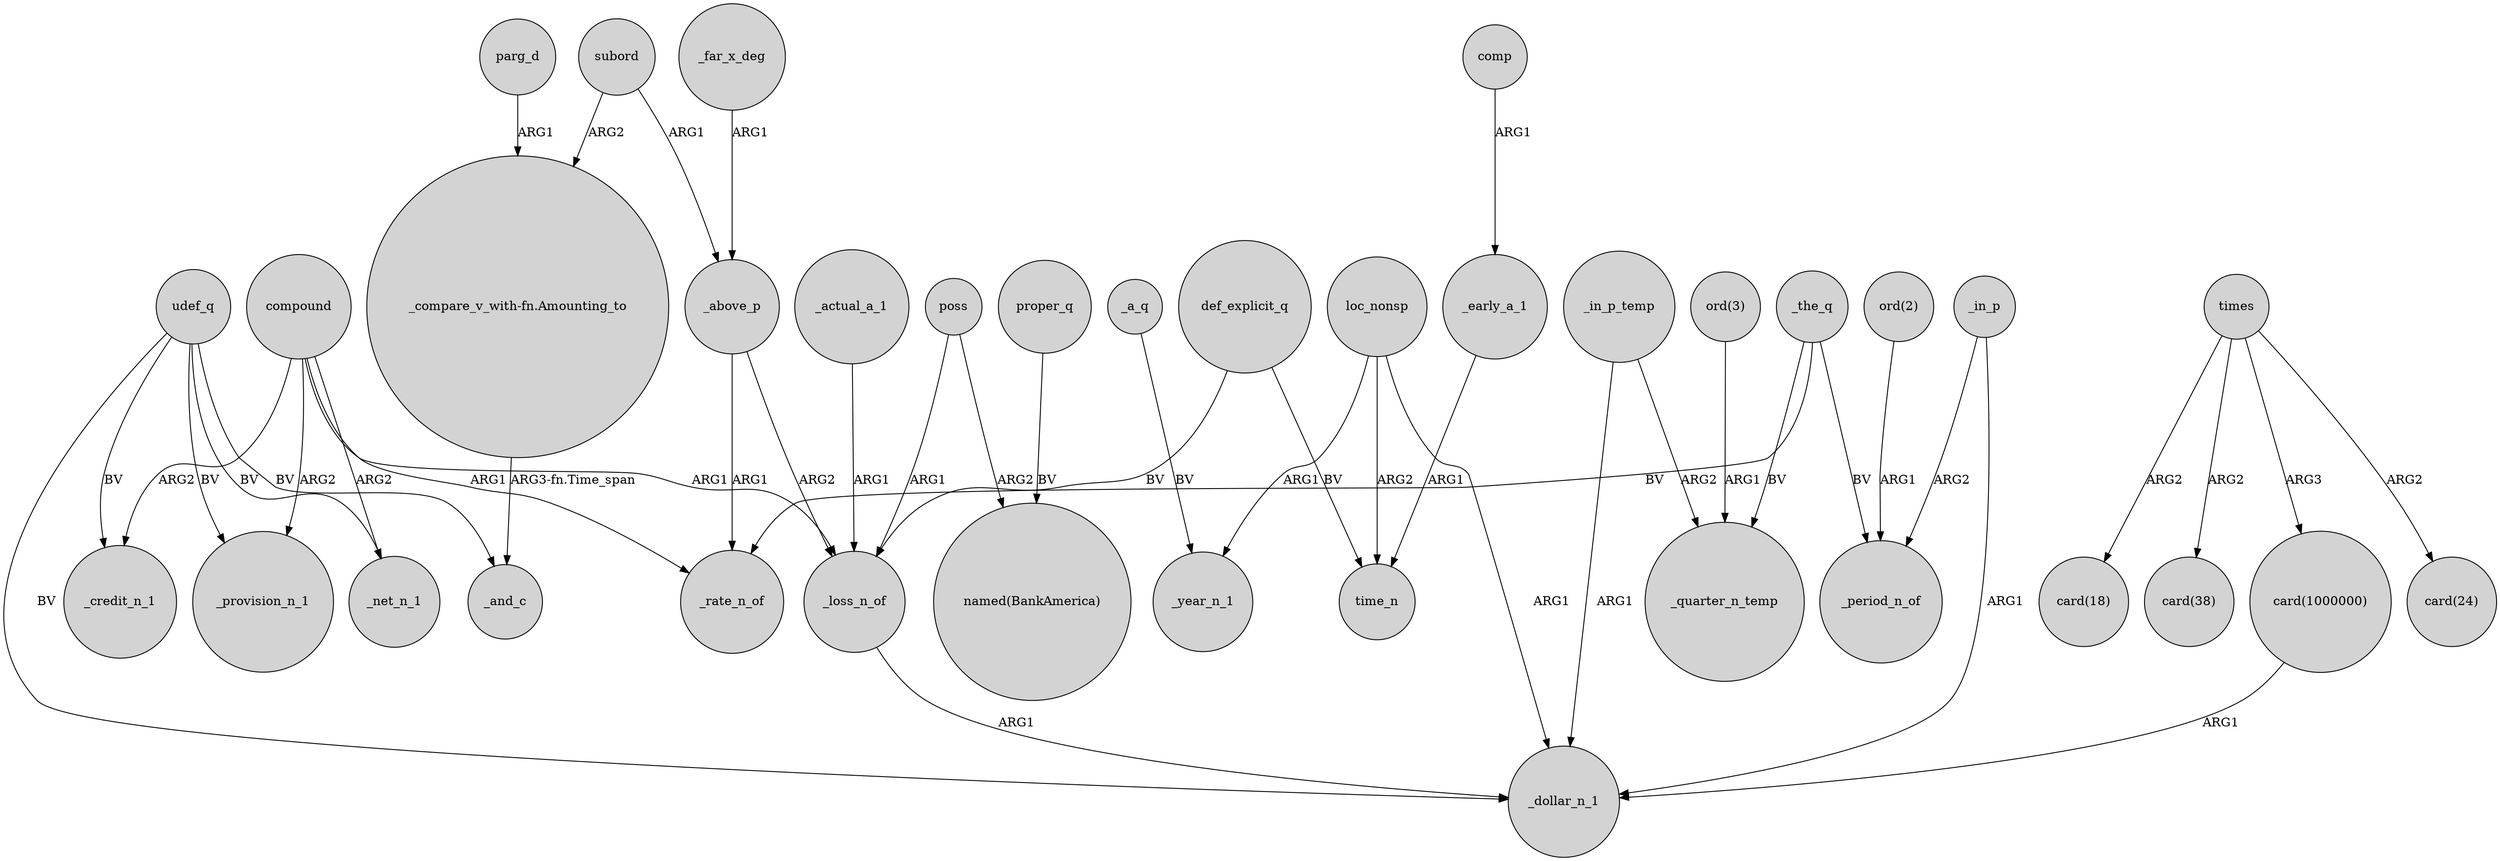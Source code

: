 digraph {
	node [shape=circle style=filled]
	_early_a_1 -> time_n [label=ARG1]
	_actual_a_1 -> _loss_n_of [label=ARG1]
	loc_nonsp -> _dollar_n_1 [label=ARG1]
	_in_p_temp -> _quarter_n_temp [label=ARG2]
	compound -> _provision_n_1 [label=ARG2]
	"ord(3)" -> _quarter_n_temp [label=ARG1]
	poss -> "named(BankAmerica)" [label=ARG2]
	compound -> _net_n_1 [label=ARG2]
	times -> "card(38)" [label=ARG2]
	"ord(2)" -> _period_n_of [label=ARG1]
	loc_nonsp -> _year_n_1 [label=ARG1]
	def_explicit_q -> _loss_n_of [label=BV]
	_in_p -> _period_n_of [label=ARG2]
	_the_q -> _quarter_n_temp [label=BV]
	_loss_n_of -> _dollar_n_1 [label=ARG1]
	times -> "card(1000000)" [label=ARG3]
	comp -> _early_a_1 [label=ARG1]
	proper_q -> "named(BankAmerica)" [label=BV]
	compound -> _rate_n_of [label=ARG1]
	_a_q -> _year_n_1 [label=BV]
	udef_q -> _and_c [label=BV]
	_in_p_temp -> _dollar_n_1 [label=ARG1]
	_the_q -> _rate_n_of [label=BV]
	_in_p -> _dollar_n_1 [label=ARG1]
	_above_p -> _rate_n_of [label=ARG1]
	compound -> _loss_n_of [label=ARG1]
	udef_q -> _net_n_1 [label=BV]
	udef_q -> _provision_n_1 [label=BV]
	udef_q -> _dollar_n_1 [label=BV]
	compound -> _credit_n_1 [label=ARG2]
	times -> "card(24)" [label=ARG2]
	times -> "card(18)" [label=ARG2]
	"card(1000000)" -> _dollar_n_1 [label=ARG1]
	udef_q -> _credit_n_1 [label=BV]
	_far_x_deg -> _above_p [label=ARG1]
	def_explicit_q -> time_n [label=BV]
	loc_nonsp -> time_n [label=ARG2]
	_above_p -> _loss_n_of [label=ARG2]
	_the_q -> _period_n_of [label=BV]
	subord -> "_compare_v_with-fn.Amounting_to" [label=ARG2]
	subord -> _above_p [label=ARG1]
	parg_d -> "_compare_v_with-fn.Amounting_to" [label=ARG1]
	"_compare_v_with-fn.Amounting_to" -> _and_c [label="ARG3-fn.Time_span"]
	poss -> _loss_n_of [label=ARG1]
}
